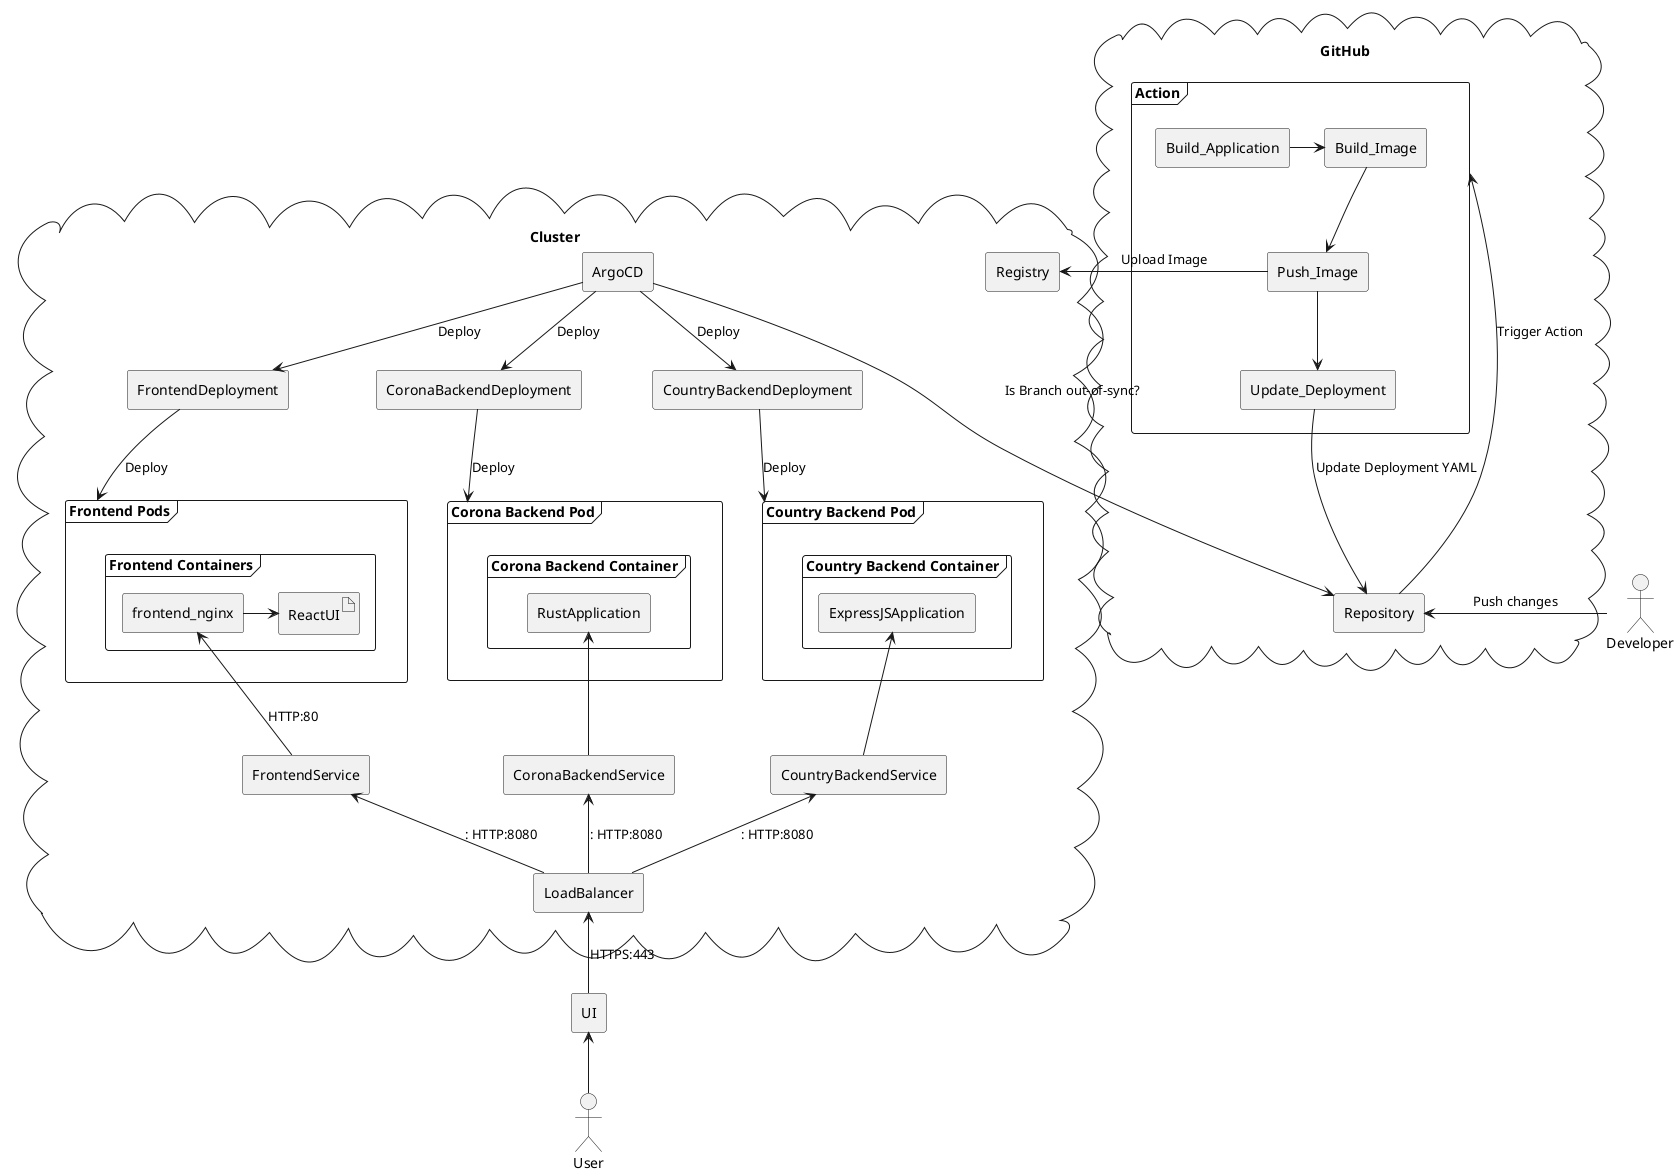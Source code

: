 @startuml
actor User
rectangle UI

actor Developer

cloud Cluster {
    rectangle Registry
}

cloud GitHub {
    rectangle Repository
    frame Action {
        rectangle Build_Application
        rectangle Build_Image
        rectangle Push_Image
        rectangle Update_Deployment
    }

    Build_Application -r-> Build_Image
    Build_Image -d-> Push_Image
    Push_Image -l-> Registry: Upload Image
    Push_Image --> Update_Deployment
    Update_Deployment --> Repository: Update Deployment YAML
}

Developer -> Repository: Push changes
Repository -> Action: Trigger Action

cloud Cluster {
    rectangle LoadBalancer
    rectangle ArgoCD

    rectangle FrontendDeployment
    rectangle CoronaBackendDeployment
    rectangle CountryBackendDeployment

    rectangle FrontendService
    rectangle CoronaBackendService
    rectangle CountryBackendService

    frame "Frontend Pods" as fp {
        frame "Frontend Containers" {
            rectangle frontend_nginx
            artifact ReactUI
        }
    }

    frame "Corona Backend Pod" as cbp {
        frame "Corona Backend Container" {
            rectangle RustApplication
        }
    }

    frame "Country Backend Pod" as obp {
        frame "Country Backend Container" {
            rectangle ExpressJSApplication
        }
    }
}

User -u-> UI
UI -u-> LoadBalancer: HTTPS:443

FrontendDeployment -d-> fp: Deploy
CoronaBackendDeployment -d-> cbp: Deploy
CountryBackendDeployment -d-> obp: Deploy

LoadBalancer -u-> FrontendService: : HTTP:8080
LoadBalancer -u-> CoronaBackendService: : HTTP:8080
LoadBalancer -u-> CountryBackendService: : HTTP:8080

frontend_nginx -> ReactUI

FrontendService -u-> frontend_nginx: HTTP:80
CoronaBackendService -u-> RustApplication
CountryBackendService -u-> ExpressJSApplication

ArgoCD -> Repository: Is Branch out-of-sync?

ArgoCD -d-> FrontendDeployment: Deploy
ArgoCD -d-> CoronaBackendDeployment: Deploy
ArgoCD -d-> CountryBackendDeployment: Deploy
@enduml